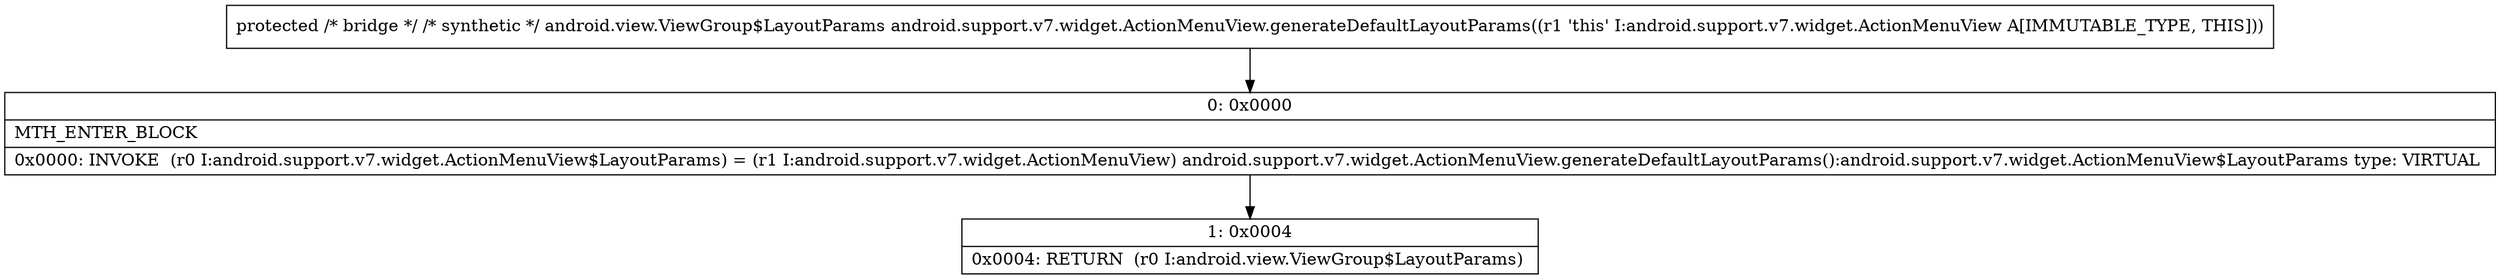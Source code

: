 digraph "CFG forandroid.support.v7.widget.ActionMenuView.generateDefaultLayoutParams()Landroid\/view\/ViewGroup$LayoutParams;" {
Node_0 [shape=record,label="{0\:\ 0x0000|MTH_ENTER_BLOCK\l|0x0000: INVOKE  (r0 I:android.support.v7.widget.ActionMenuView$LayoutParams) = (r1 I:android.support.v7.widget.ActionMenuView) android.support.v7.widget.ActionMenuView.generateDefaultLayoutParams():android.support.v7.widget.ActionMenuView$LayoutParams type: VIRTUAL \l}"];
Node_1 [shape=record,label="{1\:\ 0x0004|0x0004: RETURN  (r0 I:android.view.ViewGroup$LayoutParams) \l}"];
MethodNode[shape=record,label="{protected \/* bridge *\/ \/* synthetic *\/ android.view.ViewGroup$LayoutParams android.support.v7.widget.ActionMenuView.generateDefaultLayoutParams((r1 'this' I:android.support.v7.widget.ActionMenuView A[IMMUTABLE_TYPE, THIS])) }"];
MethodNode -> Node_0;
Node_0 -> Node_1;
}

